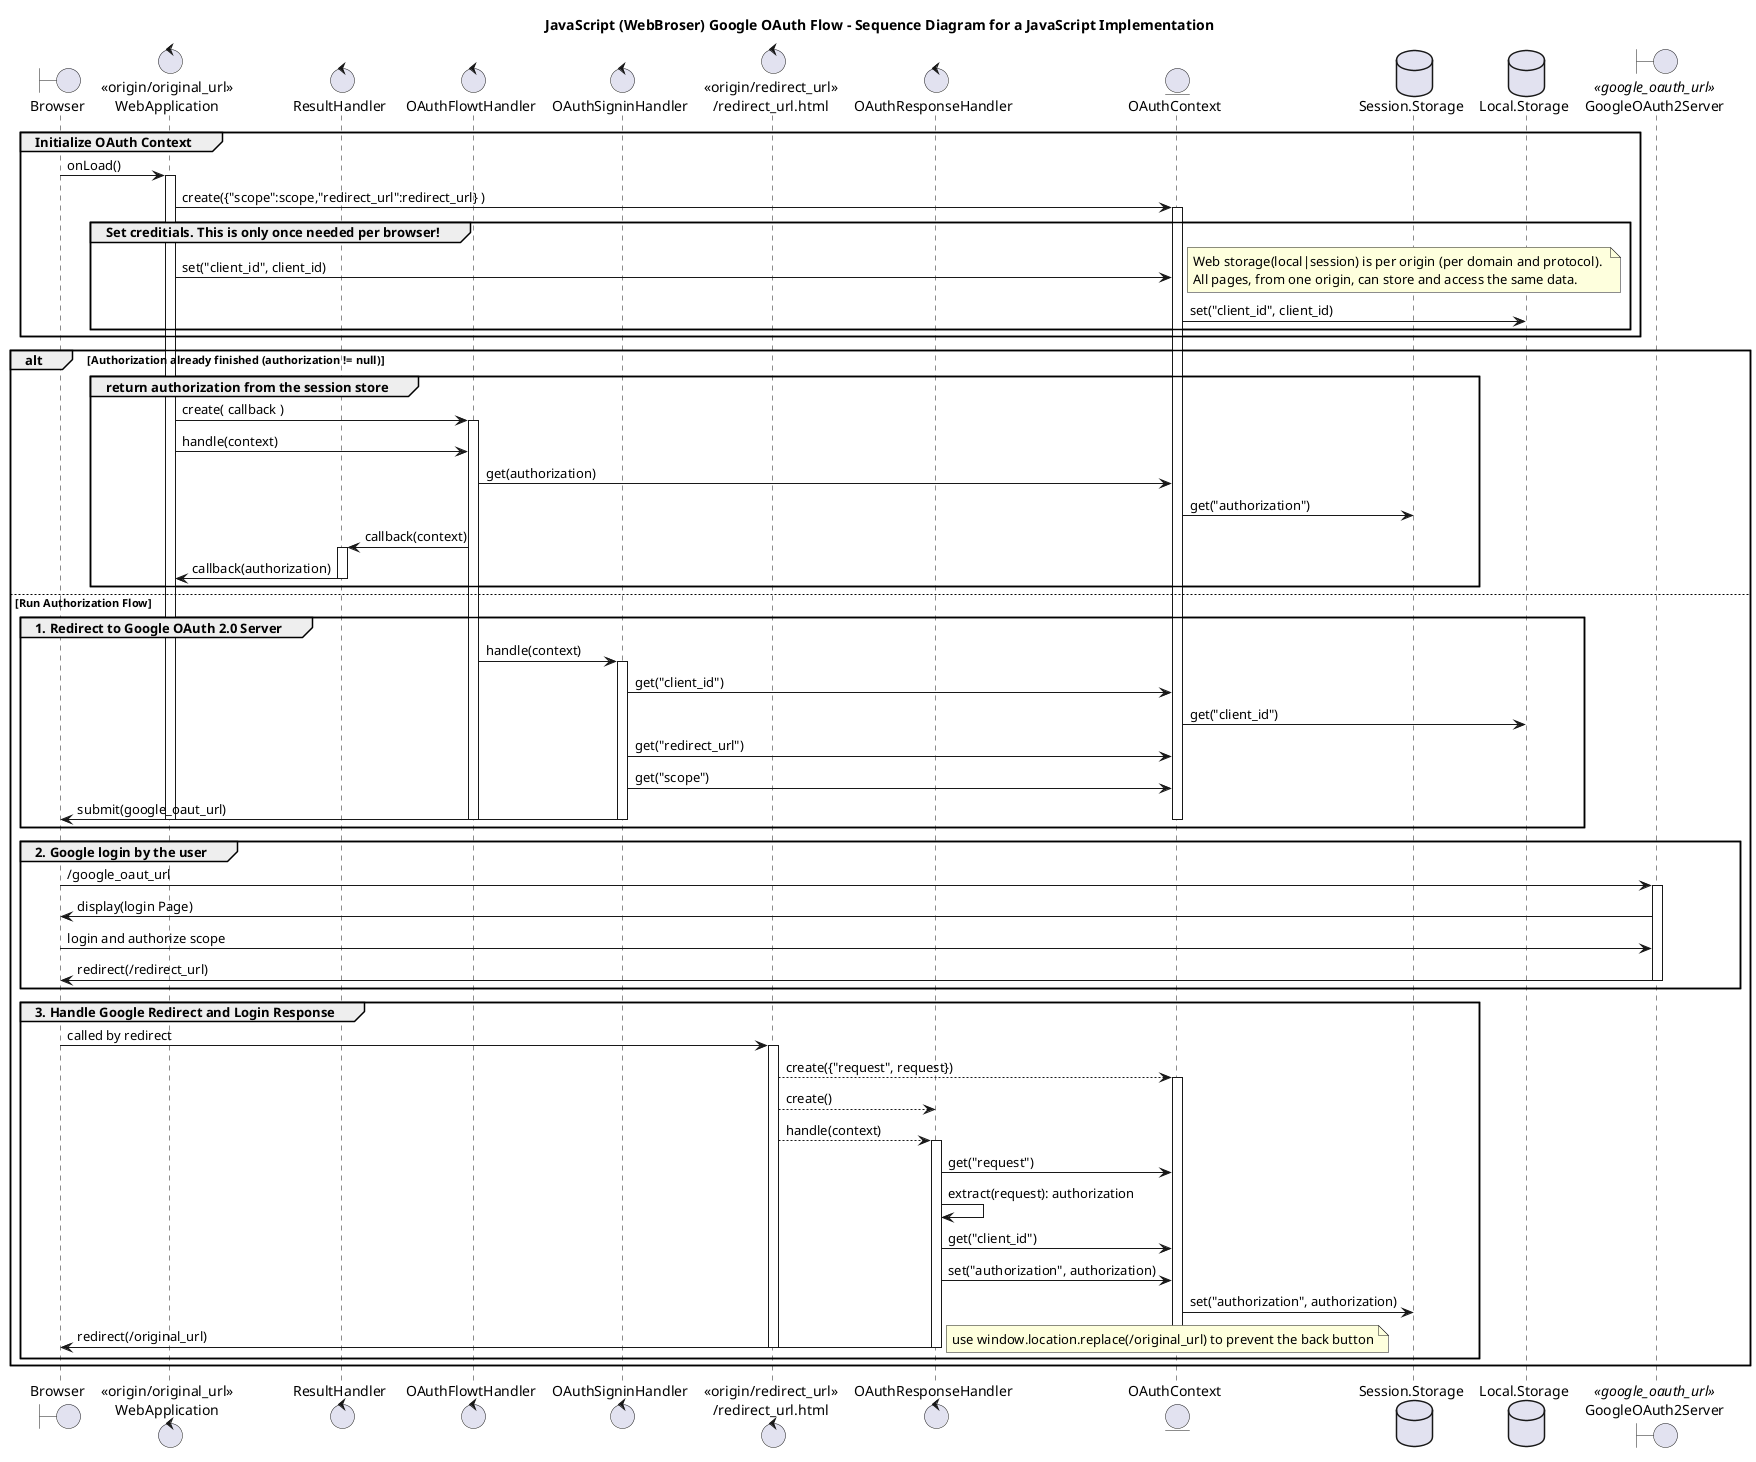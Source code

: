 @startuml

title "JavaScript (WebBroser) Google OAuth Flow - Sequence Diagram for a JavaScript Implementation"

boundary Browser
control "<<origin/original_url>>\nWebApplication" as User

control ResultHandler
control "OAuthFlowtHandler" as FlowStartHandler
control "OAuthSigninHandler" as TokenRequestHandler
control "<<origin/redirect_url>>\n/redirect_url.html" as redirect_url.html
control OAuthResponseHandler

entity "OAuthContext" as Context
database Session.Storage
database Local.Storage

boundary GoogleOAuth2Server<<google_oauth_url>>

group Initialize OAuth Context

    Browser -> User: onLoad()
activate User

    User -> Context: create({"scope":scope,"redirect_url":redirect_url} )
activate Context
    group Set creditials. This is only once needed per browser!
        User -> Context : set("client_id", client_id)
        note right
        Web storage(local|session) is per origin (per domain and protocol). 
        All pages, from one origin, can store and access the same data.
        end note
        Context -> Local.Storage : set("client_id", client_id)
    end

end

alt Authorization already finished (authorization != null)

    group return authorization from the session store
        User -> FlowStartHandler: create( callback )
activate FlowStartHandler
        User -> FlowStartHandler: handle(context)
        FlowStartHandler -> Context: get(authorization)
        Context -> Session.Storage: get("authorization")
        FlowStartHandler -> ResultHandler: callback(context)
activate ResultHandler
        ResultHandler -> User: callback(authorization)
deactivate ResultHandler

    end

else Run Authorization Flow
    
    group 1. Redirect to Google OAuth 2.0 Server
        FlowStartHandler -> TokenRequestHandler: handle(context)
activate TokenRequestHandler
        TokenRequestHandler -> Context: get("client_id")
        Context -> Local.Storage: get("client_id")
        TokenRequestHandler -> Context: get("redirect_url")
        TokenRequestHandler -> Context: get("scope")
        TokenRequestHandler -> Browser: submit(google_oaut_url)
deactivate TokenRequestHandler
deactivate FlowStartHandler
deactivate Context        
deactivate User
    end 

    group 2. Google login by the user
        Browser -> GoogleOAuth2Server: /google_oaut_url
activate GoogleOAuth2Server
        GoogleOAuth2Server -> Browser: display(login Page)
        Browser -> GoogleOAuth2Server: login and authorize scope
        GoogleOAuth2Server -> Browser: redirect(/redirect_url)
deactivate GoogleOAuth2Server
    end 
    
    group 3. Handle Google Redirect and Login Response
        Browser -> redirect_url.html: called by redirect
activate redirect_url.html
        redirect_url.html --> Context: create({"request", request})
activate Context 
        redirect_url.html --> OAuthResponseHandler: create()
        redirect_url.html --> OAuthResponseHandler: handle(context)
activate OAuthResponseHandler        
        OAuthResponseHandler -> Context: get("request")
        OAuthResponseHandler -> OAuthResponseHandler: extract(request): authorization
        OAuthResponseHandler -> Context: get("client_id")
        OAuthResponseHandler -> Context: set("authorization", authorization)
        Context -> Session.Storage: set("authorization", authorization)
        OAuthResponseHandler -> Browser: redirect(/original_url)
deactivate OAuthResponseHandler
deactivate Context 
deactivate redirect_url.html
        note right
            use window.location.replace(/original_url) to prevent the back button
        end note
    end
    
end


@enduml